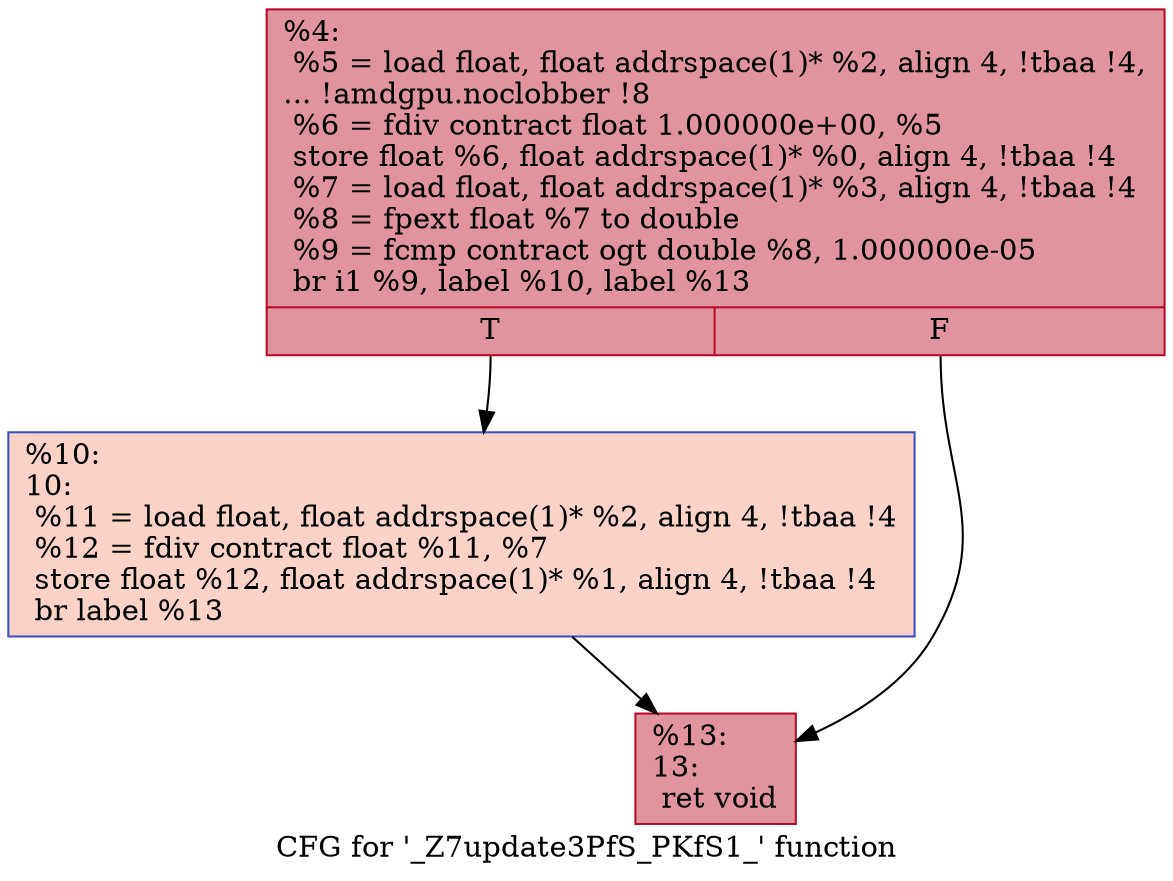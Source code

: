 digraph "CFG for '_Z7update3PfS_PKfS1_' function" {
	label="CFG for '_Z7update3PfS_PKfS1_' function";

	Node0x5500d00 [shape=record,color="#b70d28ff", style=filled, fillcolor="#b70d2870",label="{%4:\l  %5 = load float, float addrspace(1)* %2, align 4, !tbaa !4,\l... !amdgpu.noclobber !8\l  %6 = fdiv contract float 1.000000e+00, %5\l  store float %6, float addrspace(1)* %0, align 4, !tbaa !4\l  %7 = load float, float addrspace(1)* %3, align 4, !tbaa !4\l  %8 = fpext float %7 to double\l  %9 = fcmp contract ogt double %8, 1.000000e-05\l  br i1 %9, label %10, label %13\l|{<s0>T|<s1>F}}"];
	Node0x5500d00:s0 -> Node0x5500d50;
	Node0x5500d00:s1 -> Node0x5502ed0;
	Node0x5500d50 [shape=record,color="#3d50c3ff", style=filled, fillcolor="#f59c7d70",label="{%10:\l10:                                               \l  %11 = load float, float addrspace(1)* %2, align 4, !tbaa !4\l  %12 = fdiv contract float %11, %7\l  store float %12, float addrspace(1)* %1, align 4, !tbaa !4\l  br label %13\l}"];
	Node0x5500d50 -> Node0x5502ed0;
	Node0x5502ed0 [shape=record,color="#b70d28ff", style=filled, fillcolor="#b70d2870",label="{%13:\l13:                                               \l  ret void\l}"];
}
